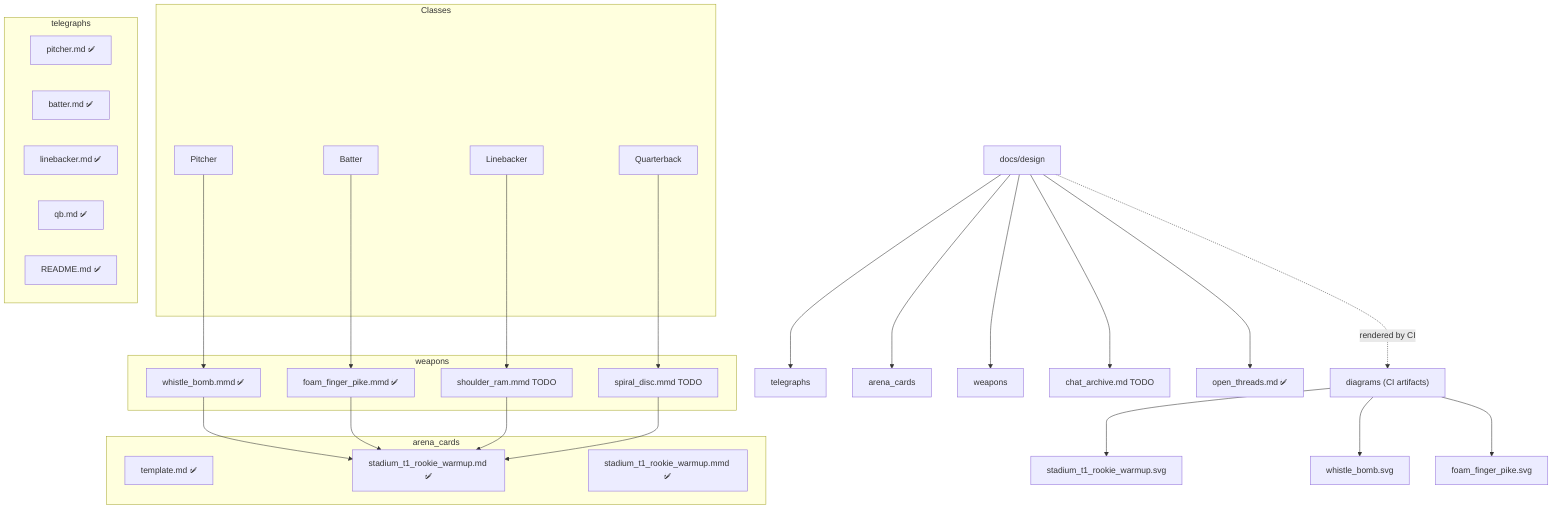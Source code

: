 %% Field of Horrors – Design Overview (auto-generated)
flowchart TD
A["docs/design"]
DG["telegraphs"]
AC["arena_cards"]
W["weapons"]
CA["chat_archive.md TODO"]
OT["open_threads.md ✅"]
DGM["diagrams (CI artifacts)"]
A --> DG
A --> AC
A --> W
A --> CA
A --> OT
A -. rendered by CI .-> DGM
subgraph CLASSES["Classes"]
  C_P["Pitcher"]
  C_B["Batter"]
  C_L["Linebacker"]
  C_Q["Quarterback"]
end
subgraph TSG["telegraphs"]
  T_pitcher_md["pitcher.md ✅"]
  T_batter_md["batter.md ✅"]
  T_linebacker_md["linebacker.md ✅"]
  T_qb_md["qb.md ✅"]
  T_README_md["README.md ✅"]
end
subgraph ACG["arena_cards"]
  A_template_md["template.md ✅"]
  A_stadium_t1_rookie_warmup_md["stadium_t1_rookie_warmup.md ✅"]
  A_stadium_t1_rookie_warmup_mmd["stadium_t1_rookie_warmup.mmd ✅"]
end
subgraph WG["weapons"]
  W_whistle_bomb_mmd["whistle_bomb.mmd ✅"]
  W_foam_finger_pike_mmd["foam_finger_pike.mmd ✅"]
  W_shoulder_ram_mmd["shoulder_ram.mmd TODO"]
  W_spiral_disc_mmd["spiral_disc.mmd TODO"]
end
C_P --> W_whistle_bomb_mmd
C_B --> W_foam_finger_pike_mmd
C_L --> W_shoulder_ram_mmd
C_Q --> W_spiral_disc_mmd
W_whistle_bomb_mmd --> A_stadium_t1_rookie_warmup_md
W_foam_finger_pike_mmd --> A_stadium_t1_rookie_warmup_md
W_shoulder_ram_mmd --> A_stadium_t1_rookie_warmup_md
W_spiral_disc_mmd --> A_stadium_t1_rookie_warmup_md
ST1SVG["stadium_t1_rookie_warmup.svg"]
WBSVG["whistle_bomb.svg"]
FPSVG["foam_finger_pike.svg"]
DGM --> ST1SVG
DGM --> WBSVG
DGM --> FPSVG